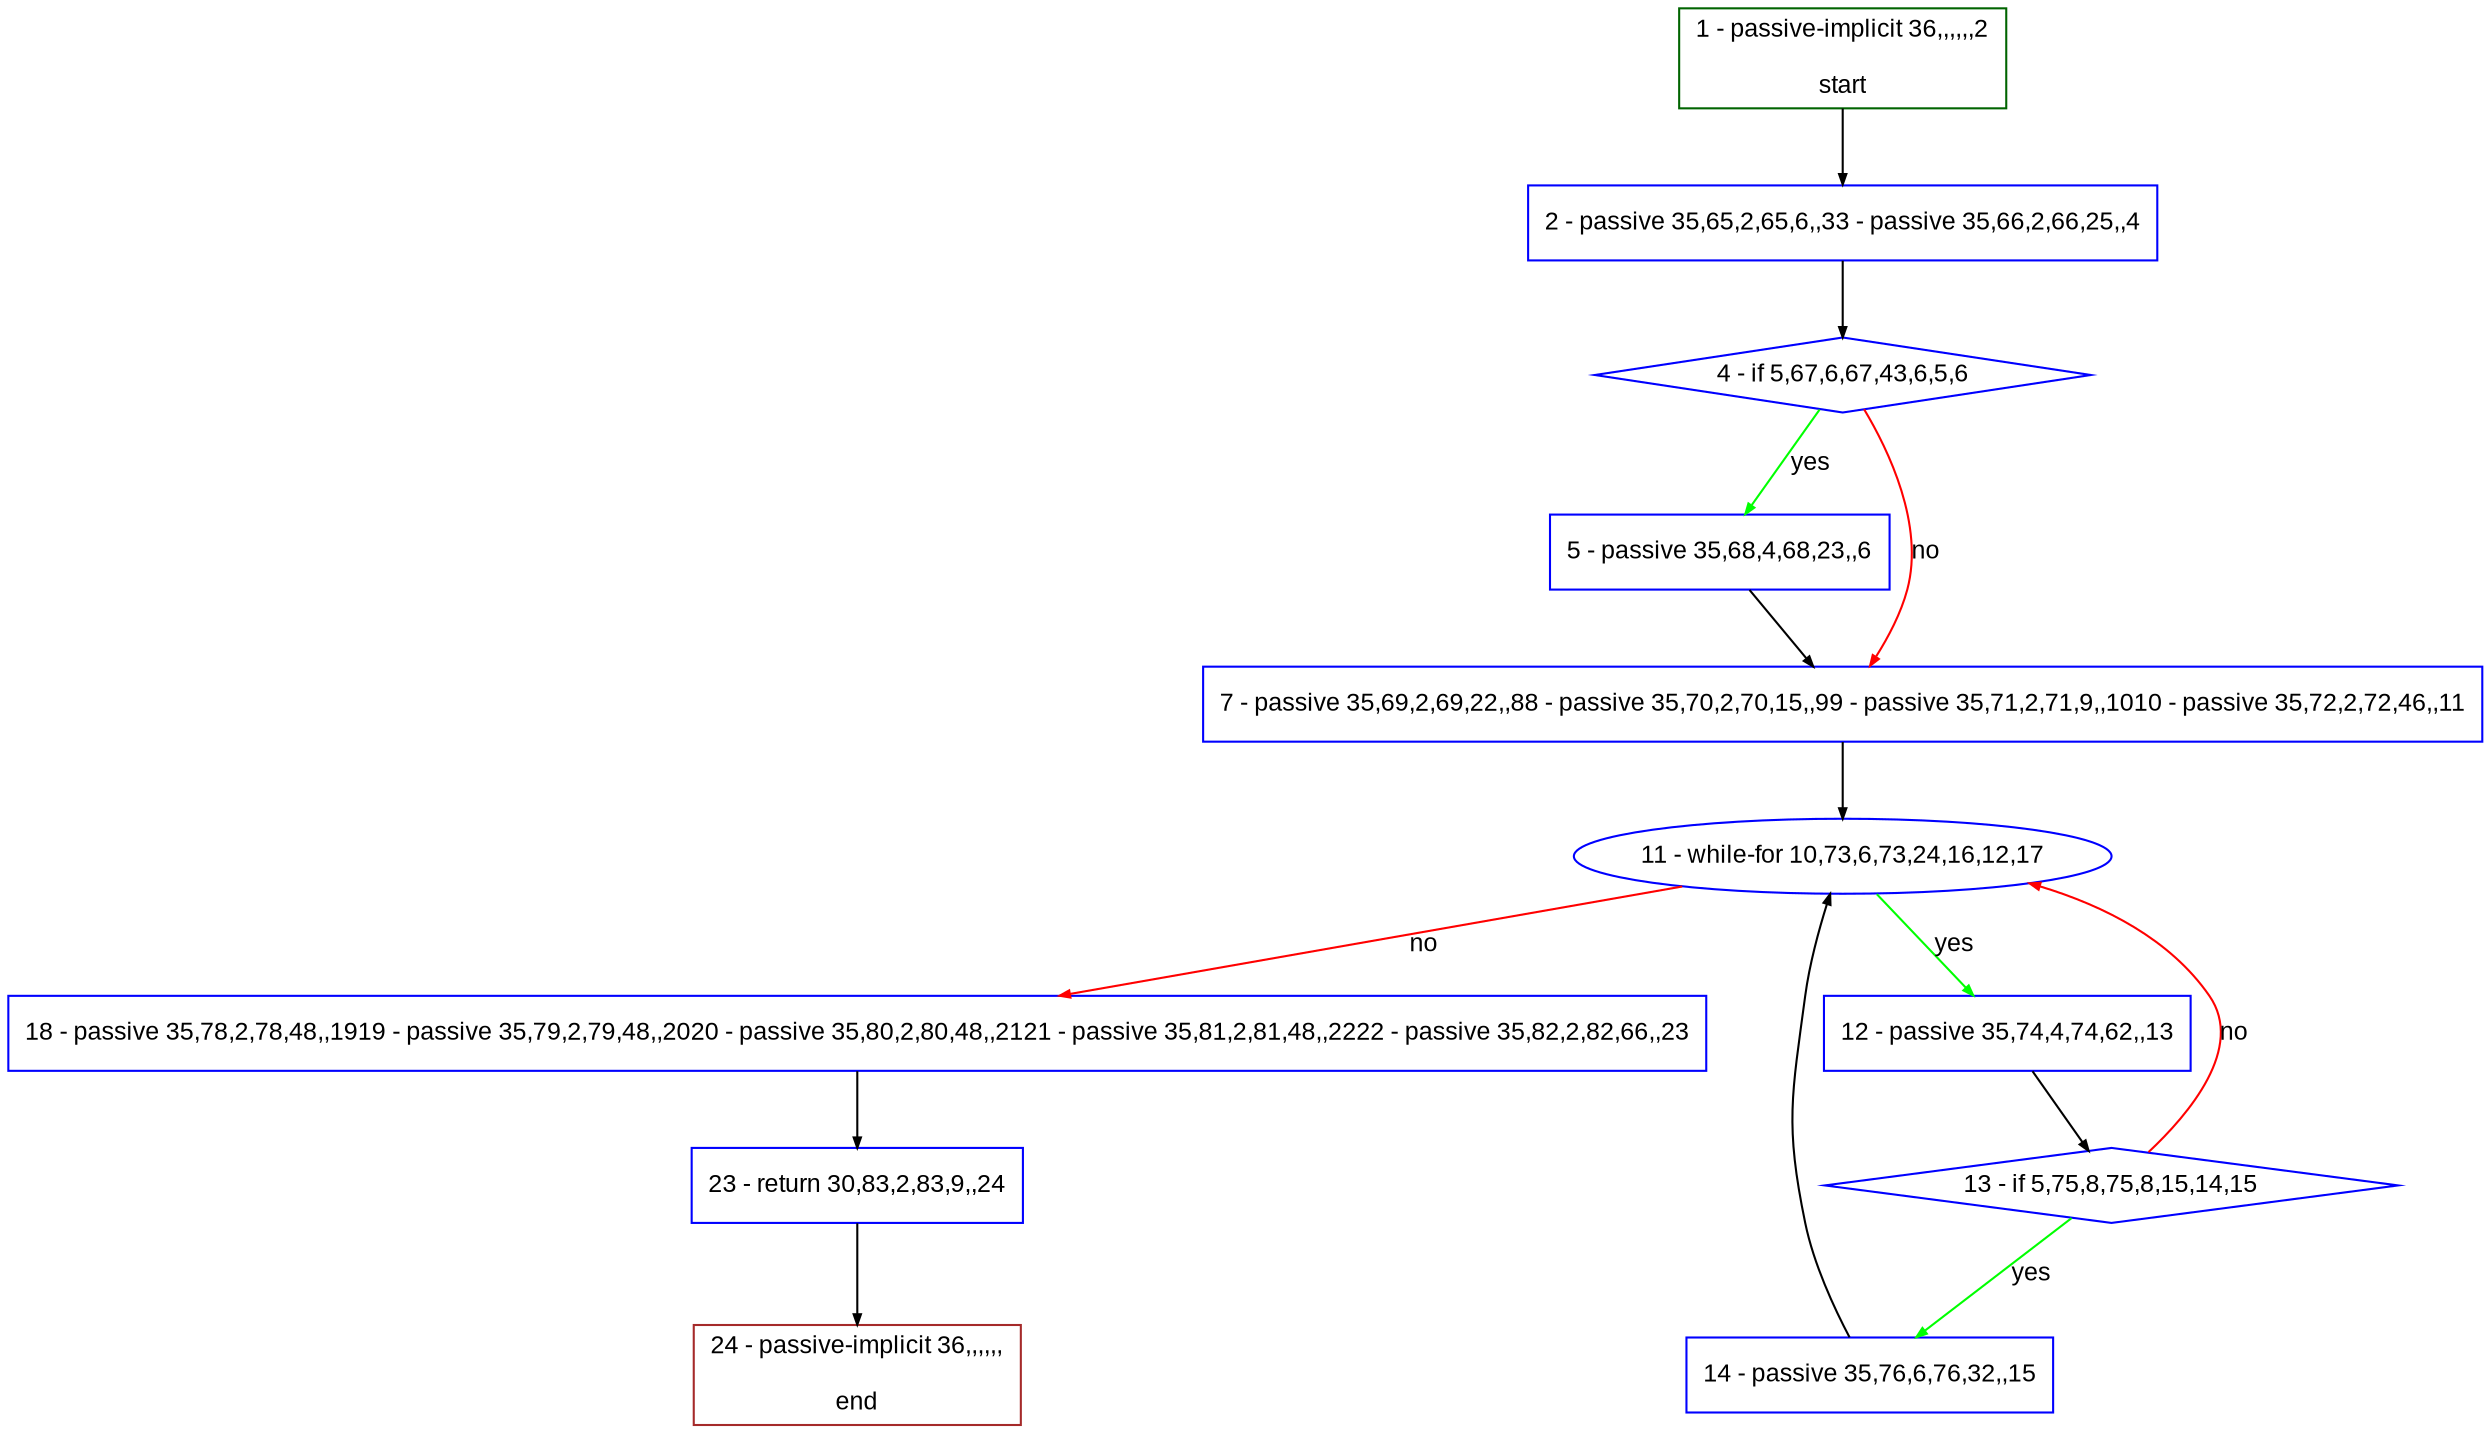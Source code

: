 digraph "" {
  graph [pack="true", label="", fontsize="12", packmode="clust", fontname="Arial", fillcolor="#FFFFCC", bgcolor="white", style="rounded,filled", compound="true"];
  node [node_initialized="no", label="", color="grey", fontsize="12", fillcolor="white", fontname="Arial", style="filled", shape="rectangle", compound="true", fixedsize="false"];
  edge [fontcolor="black", arrowhead="normal", arrowtail="none", arrowsize="0.5", ltail="", label="", color="black", fontsize="12", lhead="", fontname="Arial", dir="forward", compound="true"];
  __N1 [label="2 - passive 35,65,2,65,6,,33 - passive 35,66,2,66,25,,4", color="#0000ff", fillcolor="#ffffff", style="filled", shape="box"];
  __N2 [label="1 - passive-implicit 36,,,,,,2\n\nstart", color="#006400", fillcolor="#ffffff", style="filled", shape="box"];
  __N3 [label="4 - if 5,67,6,67,43,6,5,6", color="#0000ff", fillcolor="#ffffff", style="filled", shape="diamond"];
  __N4 [label="5 - passive 35,68,4,68,23,,6", color="#0000ff", fillcolor="#ffffff", style="filled", shape="box"];
  __N5 [label="7 - passive 35,69,2,69,22,,88 - passive 35,70,2,70,15,,99 - passive 35,71,2,71,9,,1010 - passive 35,72,2,72,46,,11", color="#0000ff", fillcolor="#ffffff", style="filled", shape="box"];
  __N6 [label="11 - while-for 10,73,6,73,24,16,12,17", color="#0000ff", fillcolor="#ffffff", style="filled", shape="oval"];
  __N7 [label="12 - passive 35,74,4,74,62,,13", color="#0000ff", fillcolor="#ffffff", style="filled", shape="box"];
  __N8 [label="18 - passive 35,78,2,78,48,,1919 - passive 35,79,2,79,48,,2020 - passive 35,80,2,80,48,,2121 - passive 35,81,2,81,48,,2222 - passive 35,82,2,82,66,,23", color="#0000ff", fillcolor="#ffffff", style="filled", shape="box"];
  __N9 [label="13 - if 5,75,8,75,8,15,14,15", color="#0000ff", fillcolor="#ffffff", style="filled", shape="diamond"];
  __N10 [label="14 - passive 35,76,6,76,32,,15", color="#0000ff", fillcolor="#ffffff", style="filled", shape="box"];
  __N11 [label="23 - return 30,83,2,83,9,,24", color="#0000ff", fillcolor="#ffffff", style="filled", shape="box"];
  __N12 [label="24 - passive-implicit 36,,,,,,\n\nend", color="#a52a2a", fillcolor="#ffffff", style="filled", shape="box"];
  __N2 -> __N1 [arrowhead="normal", arrowtail="none", color="#000000", label="", dir="forward"];
  __N1 -> __N3 [arrowhead="normal", arrowtail="none", color="#000000", label="", dir="forward"];
  __N3 -> __N4 [arrowhead="normal", arrowtail="none", color="#00ff00", label="yes", dir="forward"];
  __N3 -> __N5 [arrowhead="normal", arrowtail="none", color="#ff0000", label="no", dir="forward"];
  __N4 -> __N5 [arrowhead="normal", arrowtail="none", color="#000000", label="", dir="forward"];
  __N5 -> __N6 [arrowhead="normal", arrowtail="none", color="#000000", label="", dir="forward"];
  __N6 -> __N7 [arrowhead="normal", arrowtail="none", color="#00ff00", label="yes", dir="forward"];
  __N6 -> __N8 [arrowhead="normal", arrowtail="none", color="#ff0000", label="no", dir="forward"];
  __N7 -> __N9 [arrowhead="normal", arrowtail="none", color="#000000", label="", dir="forward"];
  __N9 -> __N6 [arrowhead="normal", arrowtail="none", color="#ff0000", label="no", dir="forward"];
  __N9 -> __N10 [arrowhead="normal", arrowtail="none", color="#00ff00", label="yes", dir="forward"];
  __N10 -> __N6 [arrowhead="normal", arrowtail="none", color="#000000", label="", dir="forward"];
  __N8 -> __N11 [arrowhead="normal", arrowtail="none", color="#000000", label="", dir="forward"];
  __N11 -> __N12 [arrowhead="normal", arrowtail="none", color="#000000", label="", dir="forward"];
}
